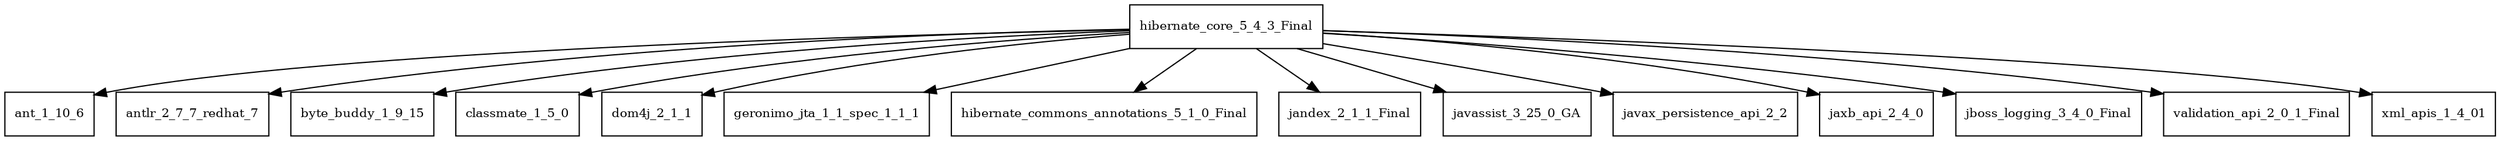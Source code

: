 digraph hibernate_core_5_4_3_Final_dependencies {
  node [shape = box, fontsize=10.0];
  hibernate_core_5_4_3_Final -> ant_1_10_6;
  hibernate_core_5_4_3_Final -> antlr_2_7_7_redhat_7;
  hibernate_core_5_4_3_Final -> byte_buddy_1_9_15;
  hibernate_core_5_4_3_Final -> classmate_1_5_0;
  hibernate_core_5_4_3_Final -> dom4j_2_1_1;
  hibernate_core_5_4_3_Final -> geronimo_jta_1_1_spec_1_1_1;
  hibernate_core_5_4_3_Final -> hibernate_commons_annotations_5_1_0_Final;
  hibernate_core_5_4_3_Final -> jandex_2_1_1_Final;
  hibernate_core_5_4_3_Final -> javassist_3_25_0_GA;
  hibernate_core_5_4_3_Final -> javax_persistence_api_2_2;
  hibernate_core_5_4_3_Final -> jaxb_api_2_4_0;
  hibernate_core_5_4_3_Final -> jboss_logging_3_4_0_Final;
  hibernate_core_5_4_3_Final -> validation_api_2_0_1_Final;
  hibernate_core_5_4_3_Final -> xml_apis_1_4_01;
}
